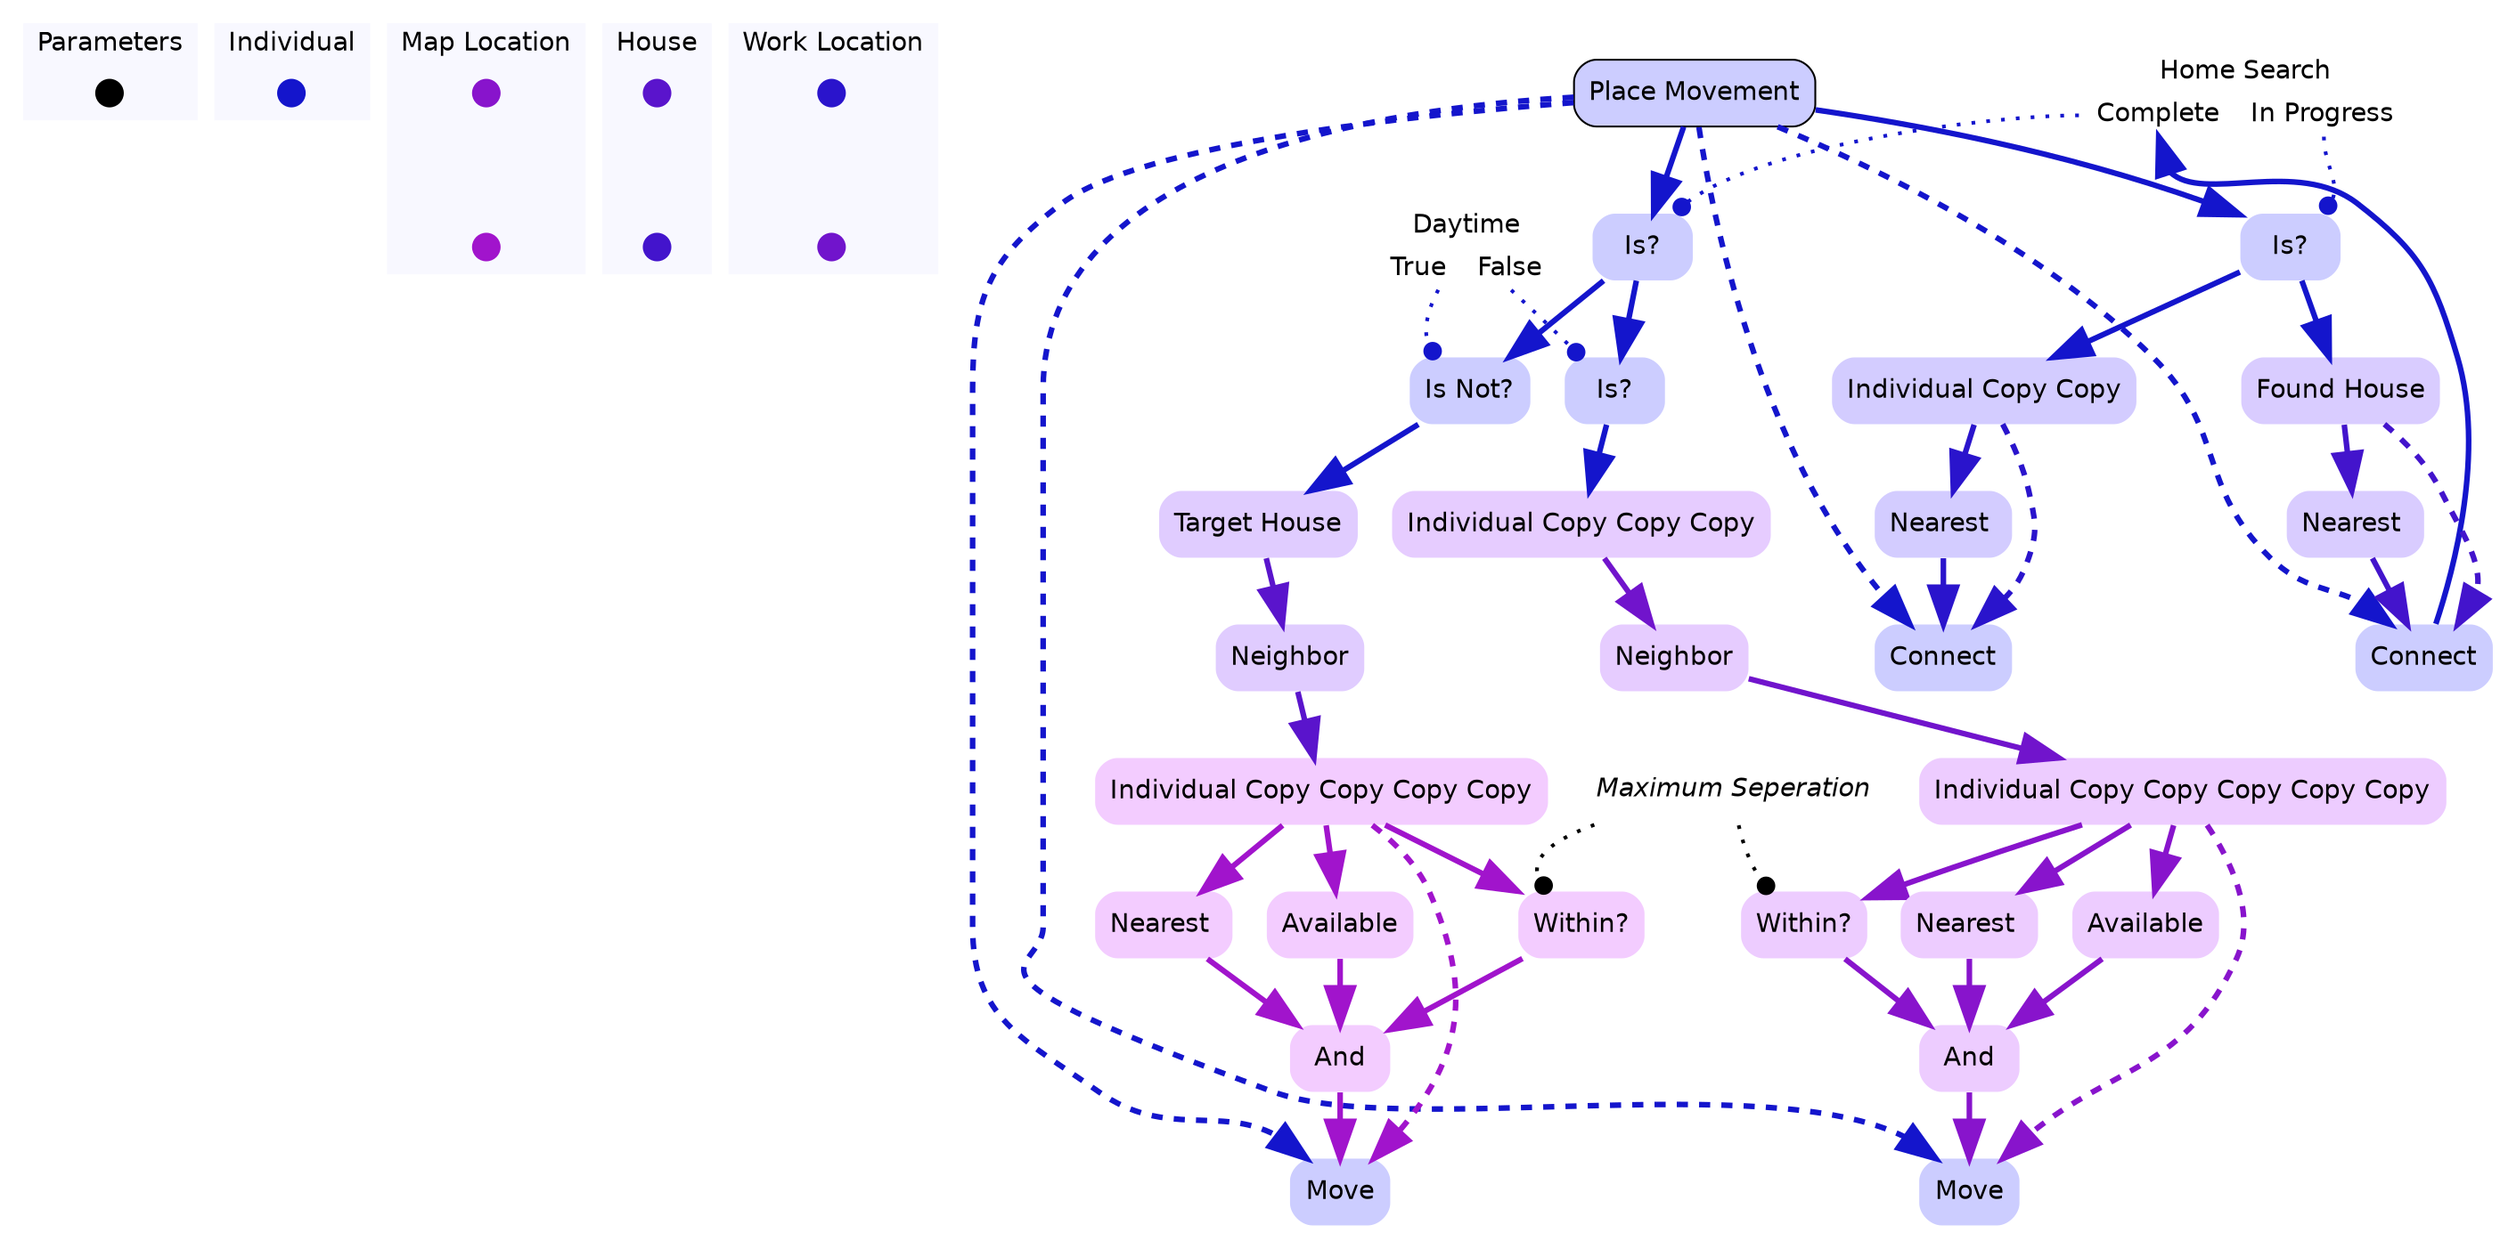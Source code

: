 digraph placeMovement {

	subgraph clustercontextKey {
		fontname=Helvetica;
		label="Parameters";
		style="filled";
		fillcolor=ghostwhite;
		color=white;
		labeljust=l;
		contextOverview [style=filled,shape=point,fixedsize=true,width=.2,height=.2,fontcolor=white,color="black",label=""];
	}
	subgraph clusterindividualKey {
		fontname=Helvetica;
		nodesep=0.1;
		style="filled";
		fillcolor=ghostwhite;
		label="Individual";
		color=white;
		labeljust=l;
		placeMovementOverview [fontname=Helvetica,style=filled,shape=point,fixedsize=true,width=.2,height=.2,fontcolor=white,color="0.666, 0.9 , 0.8",label="",URL="individual__Overview.svg"];

	}
	subgraph clustermapLocationKey {
		fontname=Helvetica;
		nodesep=0.1;
		style="filled";
		fillcolor=ghostwhite;
		label="Map Location";
		color=white;
		labeljust=l;
		individualCopyCopyCopyCopyCopyOverview [fontname=Helvetica,style=filled,shape=point,fixedsize=true,width=.2,height=.2,fontcolor=white,color="0.772, 0.9 , 0.8",label="",URL="mapLocation__Overview.svg"];
		individualCopyCopyCopyCopyOverview [fontname=Helvetica,style=filled,shape=point,fixedsize=true,width=.2,height=.2,fontcolor=white,color="0.794, 0.9 , 0.8",label="",URL="mapLocation__Overview.svg"];
individualCopyCopyCopyCopyCopyOverview -> individualCopyCopyCopyCopyOverview [style=invis];
	}
	subgraph clusterhouseKey {
		fontname=Helvetica;
		nodesep=0.1;
		style="filled";
		fillcolor=ghostwhite;
		label="House";
		color=white;
		labeljust=l;
		targetHouseOverview [fontname=Helvetica,style=filled,shape=point,fixedsize=true,width=.2,height=.2,fontcolor=white,color="0.730, 0.9 , 0.8",label="",URL="house__Overview.svg"];
		foundHouseOverview [fontname=Helvetica,style=filled,shape=point,fixedsize=true,width=.2,height=.2,fontcolor=white,color="0.709, 0.9 , 0.8",label="",URL="house__Overview.svg"];
targetHouseOverview -> foundHouseOverview [style=invis];
	}
	subgraph clusterworkLocationKey {
		fontname=Helvetica;
		nodesep=0.1;
		style="filled";
		fillcolor=ghostwhite;
		label="Work Location";
		color=white;
		labeljust=l;
		individualCopyCopyOverview [fontname=Helvetica,style=filled,shape=point,fixedsize=true,width=.2,height=.2,fontcolor=white,color="0.687, 0.9 , 0.8",label="",URL="workLocation__Overview.svg"];
		individualCopyCopyCopyOverview [fontname=Helvetica,style=filled,shape=point,fixedsize=true,width=.2,height=.2,fontcolor=white,color="0.751, 0.9 , 0.8",label="",URL="workLocation__Overview.svg"];
individualCopyCopyOverview -> individualCopyCopyCopyOverview [style=invis];
	}
		individualhomeSearchRecord [shape=record,fontname=Helvetica,style=filled,color=none,fillcolor=white,label="{<individualhomeSearch> Home Search | {<individualhomeSearchcomplete> Complete|<individualhomeSearchinProgress> In Progress}}"];
		tBmodelmaximumSeperation [shape=none,fontsize=14,style="filled",fontname=Helvetica,color=none,fillcolor=white,label=<<i>Maximum Seperation</i>>];
		individualhomeSearchRecord [shape=record,fontname=Helvetica,style=filled,color=none,fillcolor=white,label="{<individualhomeSearch> Home Search | {<individualhomeSearchcomplete> Complete|<individualhomeSearchinProgress> In Progress}}"];
		individualdaytimeRecord [shape=record,fontname=Helvetica,style=filled,color=none,fillcolor=white,label="{<individualdaytimeRecord> Daytime | {<true> True| <false> False}}"];

//subgraph clusterplaceMovement {
	//style=filled;
	//color=white;
	//fillcolor="0.0, 0.0, 0.98";
		placeMovement [shape=box,style="rounded,filled",fontname=Helvetica,color=black,fillcolor="0.666, 0.2, 1.0",label="Place Movement",URL="individual_placeMovement.svg"];
	placeMovement ->  homeSearchIdenticalInProgressQuery [color="0.666, 0.9 , 0.8",penwidth=3.0,arrowsize=2.0];
	placeMovement ->  homeSearchIdenticalCompleteQuery [color="0.666, 0.9 , 0.8",penwidth=3.0,arrowsize=2.0];
		within_MaximumSeperation_Query [shape=none,style="rounded,filled",fontname=Helvetica,color="0.794, 0.2, 1.0",label="Within?"];
	within_MaximumSeperation_Query ->  _And_IndividualCopyCopyCopyCopy [color="0.794, 0.9 , 0.8",penwidth=3.0,arrowsize=2.0];
		neighborQueryCopy [shape=none,style="rounded,filled",fontname=Helvetica,color="0.730, 0.2, 1.0",label="Neighbor"];
	neighborQueryCopy ->  individualCopyCopyCopyCopy [color="0.730, 0.9 , 0.8",penwidth=3.0,arrowsize=2.0];
		nearestQueryCopyCopy [shape=none,style="rounded,filled",fontname=Helvetica,color="0.687, 0.2, 1.0",label="Nearest "];
	nearestQueryCopyCopy ->  connectIndividualCopy [color="0.687, 0.9 , 0.8",penwidth=3.0,arrowsize=2.0];
		nearestQueryCopy [shape=none,style="rounded,filled",fontname=Helvetica,color="0.794, 0.2, 1.0",label="Nearest "];
	nearestQueryCopy ->  _And_IndividualCopyCopyCopyCopy [color="0.794, 0.9 , 0.8",penwidth=3.0,arrowsize=2.0];
		individualCopyCopy [shape=none,style="rounded,filled",fontname=Helvetica,color=gray,fillcolor="0.687, 0.2, 1.0",label="Individual Copy Copy"];
	individualCopyCopy ->  nearestQueryCopyCopy [color="0.687, 0.9 , 0.8",penwidth=3.0,arrowsize=2.0];
		nearestQuery [shape=none,style="rounded,filled",fontname=Helvetica,color="0.709, 0.2, 1.0",label="Nearest "];
	nearestQuery ->  connectIndividual [color="0.709, 0.9 , 0.8",penwidth=3.0,arrowsize=2.0];
		_And_IndividualCopyCopyCopyCopy [shape=none,style="rounded,filled",fontname=Helvetica,color="0.794, 0.2, 1.0",label="And"];
	_And_IndividualCopyCopyCopyCopy ->  moveIndividualCopyCopy [color="0.794, 0.9 , 0.8",penwidth=3.0,arrowsize=2.0];
		homeSearchIdenticalCompleteQuery [shape=none,style="rounded,filled",fontname=Helvetica,color="0.666, 0.2, 1.0",label="Is?"];
	homeSearchIdenticalCompleteQuery ->  identityDaytimeQuery [color="0.666, 0.9 , 0.8",penwidth=3.0,arrowsize=2.0];
	homeSearchIdenticalCompleteQuery ->  notDaytimeQuery [color="0.666, 0.9 , 0.8",penwidth=3.0,arrowsize=2.0];
		connectIndividualCopy [shape=none,style="rounded,filled",fontname=Helvetica,color="0.666, 0.2, 1.0",label="Connect"];
	placeMovement ->  connectIndividualCopy:nw [style=dashed,color="0.666, 0.9 , 0.8",penwidth=3.0,arrowsize=2.0];
	individualCopyCopy -> connectIndividualCopy:ne [style=dashed,color="0.687, 0.9 , 0.8",penwidth=3.0,arrowsize=2.0];
		_And__Unspecified_QueryCopy [shape=none,style="rounded,filled",fontname=Helvetica,color="0.772, 0.2, 1.0",label="And"];
	_And__Unspecified_QueryCopy ->  moveWorkLocation [color="0.772, 0.9 , 0.8",penwidth=3.0,arrowsize=2.0];
		notDaytimeQuery [shape=none,style="rounded,filled",fontname=Helvetica,color="0.666, 0.2, 1.0",label="Is Not?"];
	notDaytimeQuery ->  targetHouse [color="0.666, 0.9 , 0.8",penwidth=3.0,arrowsize=2.0];
		neighborQuery [shape=none,style="rounded,filled",fontname=Helvetica,color="0.751, 0.2, 1.0",label="Neighbor"];
	neighborQuery ->  individualCopyCopyCopyCopyCopy [color="0.751, 0.9 , 0.8",penwidth=3.0,arrowsize=2.0];
		individualCopyCopyCopyCopyCopy [shape=none,style="rounded,filled",fontname=Helvetica,color=gray,fillcolor="0.772, 0.2, 1.0",label="Individual Copy Copy Copy Copy Copy"];
	individualCopyCopyCopyCopyCopy ->  within_MaximumSeperation_QueryCopy [color="0.772, 0.9 , 0.8",penwidth=3.0,arrowsize=2.0];
	individualCopyCopyCopyCopyCopy ->  nearestQueryCopyCopyCopy [color="0.772, 0.9 , 0.8",penwidth=3.0,arrowsize=2.0];
	individualCopyCopyCopyCopyCopy ->  availableQueryCopyCopyCopy [color="0.772, 0.9 , 0.8",penwidth=3.0,arrowsize=2.0];
		identityDaytimeQuery [shape=none,style="rounded,filled",fontname=Helvetica,color="0.666, 0.2, 1.0",label="Is?"];
	identityDaytimeQuery ->  individualCopyCopyCopy [color="0.666, 0.9 , 0.8",penwidth=3.0,arrowsize=2.0];
		connectIndividual [shape=none,style="rounded,filled",fontname=Helvetica,color="0.666, 0.2, 1.0",label="Connect"];
			connectIndividual ->  individualhomeSearchRecord:individualhomeSearchcomplete [color="0.666, 0.9 , 0.8",penwidth=3.0,arrowsize=2.0];
	placeMovement ->  connectIndividual:nw [style=dashed,color="0.666, 0.9 , 0.8",penwidth=3.0,arrowsize=2.0];
	foundHouse -> connectIndividual:ne [style=dashed,color="0.709, 0.9 , 0.8",penwidth=3.0,arrowsize=2.0];
		individualCopyCopyCopyCopy [shape=none,style="rounded,filled",fontname=Helvetica,color=gray,fillcolor="0.794, 0.2, 1.0",label="Individual Copy Copy Copy Copy"];
	individualCopyCopyCopyCopy ->  nearestQueryCopy [color="0.794, 0.9 , 0.8",penwidth=3.0,arrowsize=2.0];
	individualCopyCopyCopyCopy ->  availableQueryCopyCopy [color="0.794, 0.9 , 0.8",penwidth=3.0,arrowsize=2.0];
	individualCopyCopyCopyCopy ->  within_MaximumSeperation_Query [color="0.794, 0.9 , 0.8",penwidth=3.0,arrowsize=2.0];
		availableQueryCopyCopy [shape=none,style="rounded,filled",fontname=Helvetica,color="0.794, 0.2, 1.0",label="Available"];
	availableQueryCopyCopy ->  _And_IndividualCopyCopyCopyCopy [color="0.794, 0.9 , 0.8",penwidth=3.0,arrowsize=2.0];
		homeSearchIdenticalInProgressQuery [shape=none,style="rounded,filled",fontname=Helvetica,color="0.666, 0.2, 1.0",label="Is?"];
	homeSearchIdenticalInProgressQuery ->  foundHouse [color="0.666, 0.9 , 0.8",penwidth=3.0,arrowsize=2.0];
	homeSearchIdenticalInProgressQuery ->  individualCopyCopy [color="0.666, 0.9 , 0.8",penwidth=3.0,arrowsize=2.0];
		availableQueryCopyCopyCopy [shape=none,style="rounded,filled",fontname=Helvetica,color="0.772, 0.2, 1.0",label="Available"];
	availableQueryCopyCopyCopy ->  _And__Unspecified_QueryCopy [color="0.772, 0.9 , 0.8",penwidth=3.0,arrowsize=2.0];
		targetHouse [shape=none,style="rounded,filled",fontname=Helvetica,color=gray,fillcolor="0.730, 0.2, 1.0",label="Target House"];
	targetHouse ->  neighborQueryCopy [color="0.730, 0.9 , 0.8",penwidth=3.0,arrowsize=2.0];
		moveWorkLocation [shape=none,style="rounded,filled",fontname=Helvetica,color="0.666, 0.2, 1.0",label="Move"];
	placeMovement ->  moveWorkLocation:nw [style=dashed,color="0.666, 0.9 , 0.8",penwidth=3.0,arrowsize=2.0];
	individualCopyCopyCopyCopyCopy -> moveWorkLocation:ne [style=dashed,color="0.772, 0.9 , 0.8",penwidth=3.0,arrowsize=2.0];
		nearestQueryCopyCopyCopy [shape=none,style="rounded,filled",fontname=Helvetica,color="0.772, 0.2, 1.0",label="Nearest "];
	nearestQueryCopyCopyCopy ->  _And__Unspecified_QueryCopy [color="0.772, 0.9 , 0.8",penwidth=3.0,arrowsize=2.0];
		individualCopyCopyCopy [shape=none,style="rounded,filled",fontname=Helvetica,color=gray,fillcolor="0.751, 0.2, 1.0",label="Individual Copy Copy Copy"];
	individualCopyCopyCopy ->  neighborQuery [color="0.751, 0.9 , 0.8",penwidth=3.0,arrowsize=2.0];
		moveIndividualCopyCopy [shape=none,style="rounded,filled",fontname=Helvetica,color="0.666, 0.2, 1.0",label="Move"];
	placeMovement ->  moveIndividualCopyCopy:nw [style=dashed,color="0.666, 0.9 , 0.8",penwidth=3.0,arrowsize=2.0];
	individualCopyCopyCopyCopy -> moveIndividualCopyCopy:ne [style=dashed,color="0.794, 0.9 , 0.8",penwidth=3.0,arrowsize=2.0];
		foundHouse [shape=none,style="rounded,filled",fontname=Helvetica,color=gray,fillcolor="0.709, 0.2, 1.0",label="Found House"];
	foundHouse ->  nearestQuery [color="0.709, 0.9 , 0.8",penwidth=3.0,arrowsize=2.0];
		within_MaximumSeperation_QueryCopy [shape=none,style="rounded,filled",fontname=Helvetica,color="0.772, 0.2, 1.0",label="Within?"];
	within_MaximumSeperation_QueryCopy ->  _And__Unspecified_QueryCopy [color="0.772, 0.9 , 0.8",penwidth=3.0,arrowsize=2.0];
//}
		tBmodelmaximumSeperation -> within_MaximumSeperation_Query:nw [style=dotted,arrowhead=dot,color=black,penwidth=2.0];
		individualhomeSearchRecord:individualhomeSearchcomplete -> homeSearchIdenticalCompleteQuery:ne [style=dotted,arrowhead=dot,color="0.666, 0.9 , 0.8",penwidth=2.0];
		individualdaytimeRecord -> notDaytimeQuery:nw [style=dotted,arrowhead=dot,color="0.666, 0.9 , 0.8",penwidth=2.0];
		individualdaytimeRecord -> identityDaytimeQuery:nw [style=dotted,arrowhead=dot,color="0.666, 0.9 , 0.8",penwidth=2.0];
		individualhomeSearchRecord:individualhomeSearchinProgress -> homeSearchIdenticalInProgressQuery:ne [style=dotted,arrowhead=dot,color="0.666, 0.9 , 0.8",penwidth=2.0];
		tBmodelmaximumSeperation -> within_MaximumSeperation_QueryCopy:nw [style=dotted,arrowhead=dot,color=black,penwidth=2.0];
}

